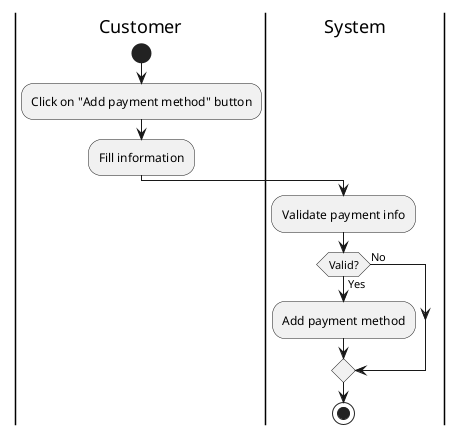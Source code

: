 @startuml
|Customer|
start
:Click on "Add payment method" button;
:Fill information;
|System|
:Validate payment info;
if (Valid?) then (Yes)
|System|
:Add payment method;
else (No)
|System|
endif
stop
@enduml